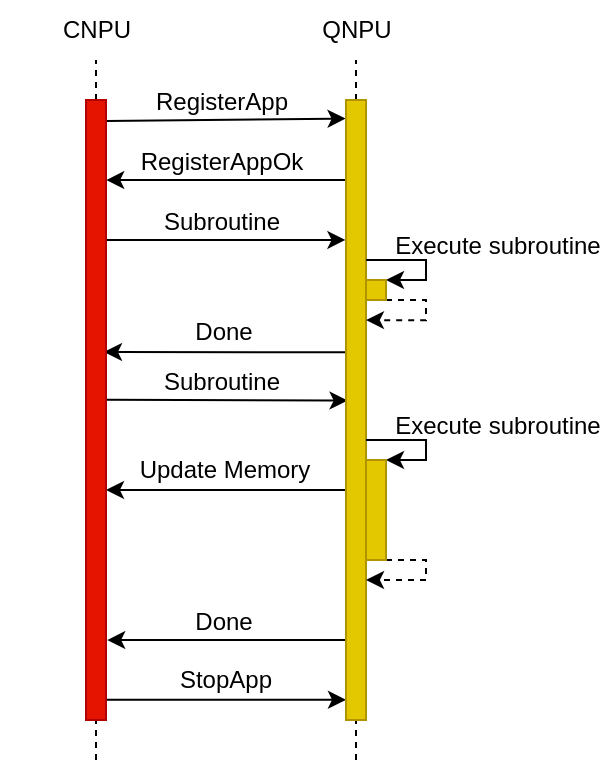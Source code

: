 <mxfile version="24.8.3">
    <diagram id="T4ftDhTkId4hyQdx6hIJ" name="Page-1">
        <mxGraphModel dx="1538" dy="561" grid="1" gridSize="10" guides="1" tooltips="1" connect="1" arrows="1" fold="1" page="1" pageScale="1" pageWidth="850" pageHeight="1100" math="0" shadow="0">
            <root>
                <mxCell id="0"/>
                <mxCell id="1" parent="0"/>
                <mxCell id="36" value="" style="endArrow=none;html=1;entryX=0.5;entryY=1;entryDx=0;entryDy=0;dashed=1;" parent="1" target="34" edge="1">
                    <mxGeometry width="50" height="50" relative="1" as="geometry">
                        <mxPoint x="295" y="420" as="sourcePoint"/>
                        <mxPoint x="175" y="80" as="targetPoint"/>
                    </mxGeometry>
                </mxCell>
                <mxCell id="35" value="" style="endArrow=none;html=1;entryX=0.5;entryY=1;entryDx=0;entryDy=0;dashed=1;" parent="1" target="33" edge="1">
                    <mxGeometry width="50" height="50" relative="1" as="geometry">
                        <mxPoint x="165" y="420" as="sourcePoint"/>
                        <mxPoint x="170" y="70" as="targetPoint"/>
                    </mxGeometry>
                </mxCell>
                <mxCell id="6" value="" style="endArrow=classic;html=1;exitX=0.98;exitY=0.05;exitDx=0;exitDy=0;exitPerimeter=0;entryX=-0.02;entryY=0.047;entryDx=0;entryDy=0;entryPerimeter=0;" parent="1" edge="1">
                    <mxGeometry width="50" height="50" relative="1" as="geometry">
                        <mxPoint x="169.8" y="100.5" as="sourcePoint"/>
                        <mxPoint x="289.8" y="99.27" as="targetPoint"/>
                    </mxGeometry>
                </mxCell>
                <mxCell id="7" value="RegisterApp" style="text;html=1;align=center;verticalAlign=middle;whiteSpace=wrap;rounded=0;" parent="1" vertex="1">
                    <mxGeometry x="198" y="76" width="60" height="30" as="geometry"/>
                </mxCell>
                <mxCell id="8" value="" style="endArrow=classic;html=1;entryX=1.01;entryY=0.122;entryDx=0;entryDy=0;entryPerimeter=0;exitX=0.02;exitY=0.146;exitDx=0;exitDy=0;exitPerimeter=0;" parent="1" edge="1">
                    <mxGeometry width="50" height="50" relative="1" as="geometry">
                        <mxPoint x="290.0" y="130" as="sourcePoint"/>
                        <mxPoint x="170.1" y="130.02" as="targetPoint"/>
                    </mxGeometry>
                </mxCell>
                <mxCell id="9" value="RegisterAppOk" style="text;html=1;align=center;verticalAlign=middle;whiteSpace=wrap;rounded=0;" parent="1" vertex="1">
                    <mxGeometry x="182" y="106" width="92" height="30" as="geometry"/>
                </mxCell>
                <mxCell id="10" value="" style="endArrow=classic;html=1;exitX=0.988;exitY=0.195;exitDx=0;exitDy=0;exitPerimeter=0;entryX=-0.028;entryY=0.195;entryDx=0;entryDy=0;entryPerimeter=0;" parent="1" edge="1">
                    <mxGeometry width="50" height="50" relative="1" as="geometry">
                        <mxPoint x="169.88" y="159.95" as="sourcePoint"/>
                        <mxPoint x="289.72" y="159.95" as="targetPoint"/>
                    </mxGeometry>
                </mxCell>
                <mxCell id="11" value="Subroutine" style="text;html=1;align=center;verticalAlign=middle;whiteSpace=wrap;rounded=0;" parent="1" vertex="1">
                    <mxGeometry x="198" y="136" width="60" height="30" as="geometry"/>
                </mxCell>
                <mxCell id="12" value="" style="endArrow=classic;html=1;exitX=1.011;exitY=0.39;exitDx=0;exitDy=0;exitPerimeter=0;entryX=0.078;entryY=0.391;entryDx=0;entryDy=0;entryPerimeter=0;" parent="1" edge="1">
                    <mxGeometry width="50" height="50" relative="1" as="geometry">
                        <mxPoint x="170.11" y="239.9" as="sourcePoint"/>
                        <mxPoint x="290.78" y="240.31" as="targetPoint"/>
                    </mxGeometry>
                </mxCell>
                <mxCell id="13" value="Subroutine" style="text;html=1;align=center;verticalAlign=middle;whiteSpace=wrap;rounded=0;" parent="1" vertex="1">
                    <mxGeometry x="198" y="216" width="60" height="30" as="geometry"/>
                </mxCell>
                <mxCell id="14" value="" style="endArrow=classic;html=1;entryX=1.22;entryY=0.146;entryDx=0;entryDy=0;entryPerimeter=0;exitX=-0.004;exitY=0.332;exitDx=0;exitDy=0;exitPerimeter=0;" parent="1" edge="1">
                    <mxGeometry width="50" height="50" relative="1" as="geometry">
                        <mxPoint x="289.96" y="216.12" as="sourcePoint"/>
                        <mxPoint x="169.0" y="216" as="targetPoint"/>
                    </mxGeometry>
                </mxCell>
                <mxCell id="15" value="Done" style="text;html=1;align=center;verticalAlign=middle;whiteSpace=wrap;rounded=0;" parent="1" vertex="1">
                    <mxGeometry x="199" y="191" width="60" height="30" as="geometry"/>
                </mxCell>
                <mxCell id="16" value="" style="endArrow=classic;html=1;exitX=0;exitY=0.5;exitDx=0;exitDy=0;entryX=1;entryY=0.5;entryDx=0;entryDy=0;" parent="1" edge="1">
                    <mxGeometry width="50" height="50" relative="1" as="geometry">
                        <mxPoint x="290" y="285" as="sourcePoint"/>
                        <mxPoint x="170" y="285" as="targetPoint"/>
                    </mxGeometry>
                </mxCell>
                <mxCell id="17" value="Update Memory" style="text;html=1;align=center;verticalAlign=middle;whiteSpace=wrap;rounded=0;" parent="1" vertex="1">
                    <mxGeometry x="183.5" y="260" width="91" height="30" as="geometry"/>
                </mxCell>
                <mxCell id="19" value="" style="endArrow=classic;html=1;entryX=1.058;entryY=0.683;entryDx=0;entryDy=0;entryPerimeter=0;exitX=0.011;exitY=0.683;exitDx=0;exitDy=0;exitPerimeter=0;" parent="1" edge="1">
                    <mxGeometry width="50" height="50" relative="1" as="geometry">
                        <mxPoint x="290.11" y="360.03" as="sourcePoint"/>
                        <mxPoint x="170.58" y="360.03" as="targetPoint"/>
                    </mxGeometry>
                </mxCell>
                <mxCell id="20" value="Done" style="text;html=1;align=center;verticalAlign=middle;whiteSpace=wrap;rounded=0;" parent="1" vertex="1">
                    <mxGeometry x="199" y="336" width="60" height="30" as="geometry"/>
                </mxCell>
                <mxCell id="21" value="" style="endArrow=classic;html=1;exitX=1.007;exitY=0.732;exitDx=0;exitDy=0;exitPerimeter=0;entryX=0.007;entryY=0.732;entryDx=0;entryDy=0;entryPerimeter=0;" parent="1" edge="1">
                    <mxGeometry width="50" height="50" relative="1" as="geometry">
                        <mxPoint x="170" y="389.87" as="sourcePoint"/>
                        <mxPoint x="290" y="389.87" as="targetPoint"/>
                    </mxGeometry>
                </mxCell>
                <mxCell id="22" value="StopApp" style="text;html=1;align=center;verticalAlign=middle;whiteSpace=wrap;rounded=0;" parent="1" vertex="1">
                    <mxGeometry x="200" y="365" width="60" height="30" as="geometry"/>
                </mxCell>
                <mxCell id="23" value="" style="rounded=0;whiteSpace=wrap;html=1;fillColor=#e51400;strokeColor=#B20000;fontColor=#ffffff;" parent="1" vertex="1">
                    <mxGeometry x="160" y="90" width="10" height="310" as="geometry"/>
                </mxCell>
                <mxCell id="24" value="" style="rounded=0;whiteSpace=wrap;html=1;fillColor=#e3c800;strokeColor=#B09500;fontColor=#000000;" parent="1" vertex="1">
                    <mxGeometry x="290" y="90" width="10" height="310" as="geometry"/>
                </mxCell>
                <mxCell id="25" value="" style="endArrow=classic;html=1;exitX=1.009;exitY=0.258;exitDx=0;exitDy=0;exitPerimeter=0;edgeStyle=orthogonalEdgeStyle;entryX=1;entryY=0;entryDx=0;entryDy=0;rounded=0;curved=0;" parent="1" source="24" target="26" edge="1">
                    <mxGeometry width="50" height="50" relative="1" as="geometry">
                        <mxPoint x="310" y="180" as="sourcePoint"/>
                        <mxPoint x="350" y="171" as="targetPoint"/>
                        <Array as="points">
                            <mxPoint x="330" y="170"/>
                            <mxPoint x="330" y="180"/>
                        </Array>
                    </mxGeometry>
                </mxCell>
                <mxCell id="27" value="" style="endArrow=classic;html=1;exitX=1;exitY=1;exitDx=0;exitDy=0;edgeStyle=orthogonalEdgeStyle;entryX=0.996;entryY=0.355;entryDx=0;entryDy=0;rounded=0;curved=0;dashed=1;entryPerimeter=0;" parent="1" source="26" target="24" edge="1">
                    <mxGeometry width="50" height="50" relative="1" as="geometry">
                        <mxPoint x="300" y="190" as="sourcePoint"/>
                        <mxPoint x="310" y="200" as="targetPoint"/>
                        <Array as="points">
                            <mxPoint x="330" y="190"/>
                            <mxPoint x="330" y="200"/>
                        </Array>
                    </mxGeometry>
                </mxCell>
                <mxCell id="26" value="" style="rounded=0;whiteSpace=wrap;html=1;fillColor=#e3c800;strokeColor=#B09500;fontColor=#000000;" parent="1" vertex="1">
                    <mxGeometry x="300" y="180" width="10" height="10" as="geometry"/>
                </mxCell>
                <mxCell id="28" value="Execute subroutine" style="text;html=1;align=center;verticalAlign=middle;whiteSpace=wrap;rounded=0;" parent="1" vertex="1">
                    <mxGeometry x="311" y="148" width="110" height="30" as="geometry"/>
                </mxCell>
                <mxCell id="29" value="" style="endArrow=classic;html=1;exitX=1.009;exitY=0.258;exitDx=0;exitDy=0;exitPerimeter=0;edgeStyle=orthogonalEdgeStyle;entryX=1;entryY=0;entryDx=0;entryDy=0;rounded=0;curved=0;" parent="1" target="31" edge="1">
                    <mxGeometry width="50" height="50" relative="1" as="geometry">
                        <mxPoint x="300" y="260" as="sourcePoint"/>
                        <mxPoint x="350" y="261" as="targetPoint"/>
                        <Array as="points">
                            <mxPoint x="330" y="260"/>
                            <mxPoint x="330" y="270"/>
                        </Array>
                    </mxGeometry>
                </mxCell>
                <mxCell id="30" value="" style="endArrow=classic;html=1;exitX=1;exitY=1;exitDx=0;exitDy=0;edgeStyle=orthogonalEdgeStyle;entryX=0.996;entryY=0.355;entryDx=0;entryDy=0;rounded=0;curved=0;dashed=1;entryPerimeter=0;" parent="1" source="31" edge="1">
                    <mxGeometry width="50" height="50" relative="1" as="geometry">
                        <mxPoint x="300" y="320" as="sourcePoint"/>
                        <mxPoint x="300" y="330" as="targetPoint"/>
                        <Array as="points">
                            <mxPoint x="330" y="320"/>
                            <mxPoint x="330" y="330"/>
                        </Array>
                    </mxGeometry>
                </mxCell>
                <mxCell id="31" value="" style="rounded=0;whiteSpace=wrap;html=1;fillColor=#e3c800;strokeColor=#B09500;fontColor=#000000;" parent="1" vertex="1">
                    <mxGeometry x="300" y="270" width="10" height="50" as="geometry"/>
                </mxCell>
                <mxCell id="32" value="Execute subroutine" style="text;html=1;align=center;verticalAlign=middle;whiteSpace=wrap;rounded=0;" parent="1" vertex="1">
                    <mxGeometry x="311" y="238" width="110" height="30" as="geometry"/>
                </mxCell>
                <mxCell id="33" value="CNPU" style="text;html=1;align=center;verticalAlign=middle;whiteSpace=wrap;rounded=0;" parent="1" vertex="1">
                    <mxGeometry x="117.5" y="40" width="95" height="30" as="geometry"/>
                </mxCell>
                <mxCell id="34" value="QNPU" style="text;html=1;align=center;verticalAlign=middle;whiteSpace=wrap;rounded=0;" parent="1" vertex="1">
                    <mxGeometry x="247.5" y="40" width="95" height="30" as="geometry"/>
                </mxCell>
            </root>
        </mxGraphModel>
    </diagram>
</mxfile>